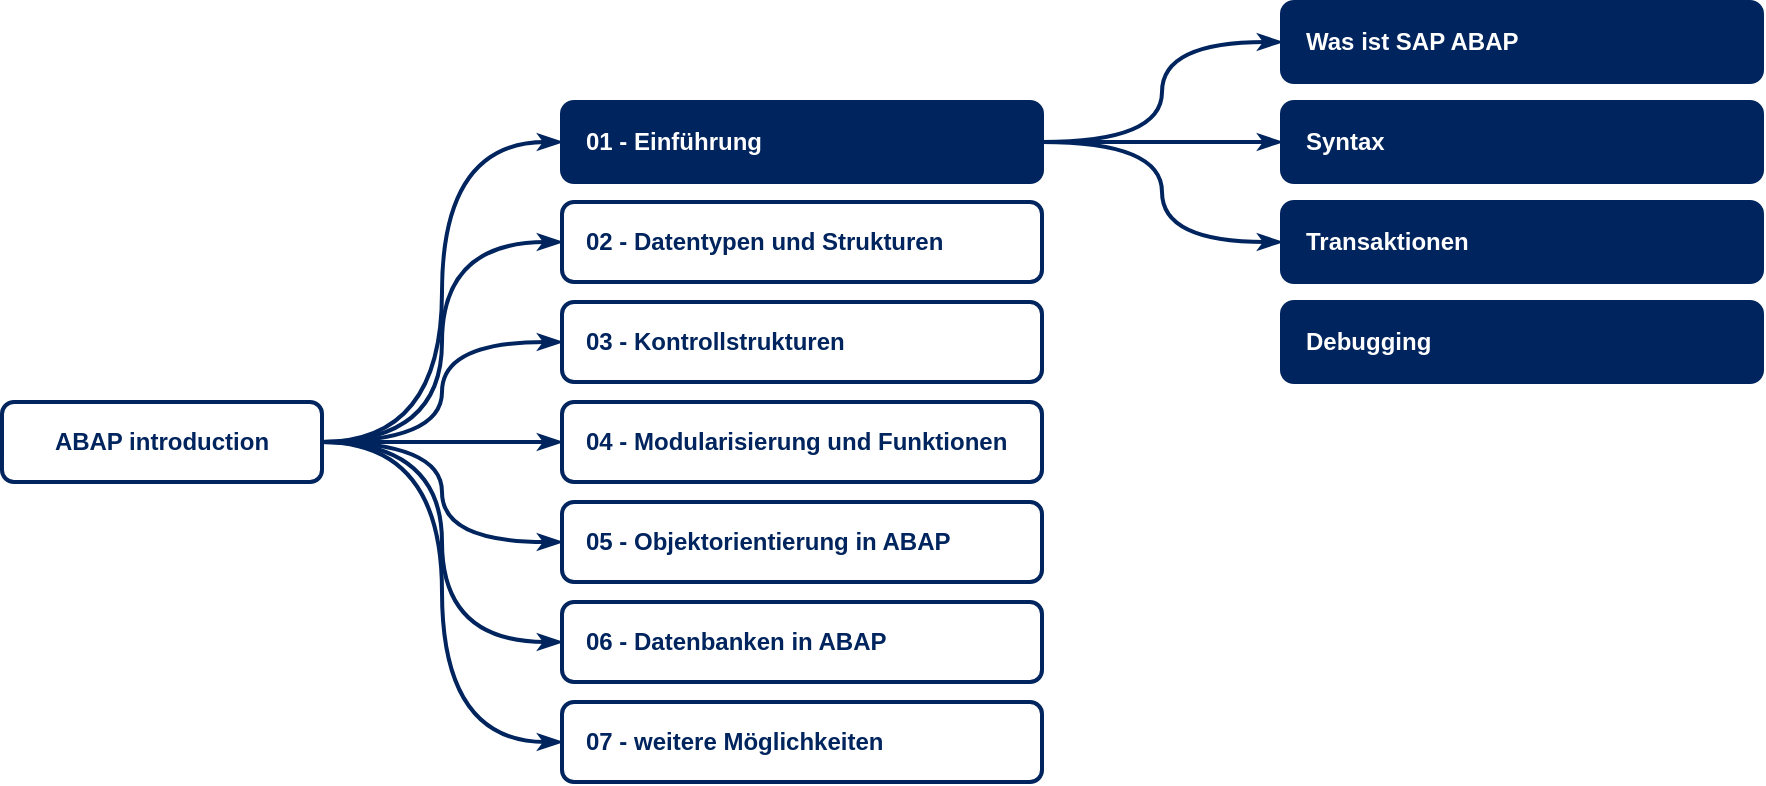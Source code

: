 <mxfile version="20.7.4" type="device"><diagram id="3p4pvpnUlnSRHTYpLvjh" name="Seite-1"><mxGraphModel dx="1050" dy="724" grid="1" gridSize="10" guides="1" tooltips="1" connect="1" arrows="1" fold="1" page="1" pageScale="1" pageWidth="827" pageHeight="1169" math="0" shadow="0"><root><mxCell id="0"/><mxCell id="1" parent="0"/><mxCell id="eZ4h2KJTnU1khmSY-jXj-10" style="edgeStyle=orthogonalEdgeStyle;rounded=0;orthogonalLoop=1;jettySize=auto;html=1;exitX=1;exitY=0.5;exitDx=0;exitDy=0;entryX=0;entryY=0.5;entryDx=0;entryDy=0;fontColor=#FFFFFF;strokeColor=#00245D;curved=1;strokeWidth=2;endArrow=classicThin;endFill=1;" parent="1" source="eZ4h2KJTnU1khmSY-jXj-1" target="eZ4h2KJTnU1khmSY-jXj-2" edge="1"><mxGeometry relative="1" as="geometry"/></mxCell><mxCell id="eZ4h2KJTnU1khmSY-jXj-11" style="edgeStyle=orthogonalEdgeStyle;curved=1;rounded=0;orthogonalLoop=1;jettySize=auto;html=1;exitX=1;exitY=0.5;exitDx=0;exitDy=0;entryX=0;entryY=0.5;entryDx=0;entryDy=0;strokeColor=#00245D;strokeWidth=2;fontColor=#FFFFFF;endArrow=classicThin;endFill=1;" parent="1" source="eZ4h2KJTnU1khmSY-jXj-1" target="eZ4h2KJTnU1khmSY-jXj-3" edge="1"><mxGeometry relative="1" as="geometry"/></mxCell><mxCell id="eZ4h2KJTnU1khmSY-jXj-12" style="edgeStyle=orthogonalEdgeStyle;curved=1;rounded=0;orthogonalLoop=1;jettySize=auto;html=1;exitX=1;exitY=0.5;exitDx=0;exitDy=0;entryX=0;entryY=0.5;entryDx=0;entryDy=0;strokeColor=#00245D;strokeWidth=2;fontColor=#FFFFFF;endArrow=classicThin;endFill=1;" parent="1" source="eZ4h2KJTnU1khmSY-jXj-1" target="eZ4h2KJTnU1khmSY-jXj-4" edge="1"><mxGeometry relative="1" as="geometry"/></mxCell><mxCell id="eZ4h2KJTnU1khmSY-jXj-13" style="edgeStyle=orthogonalEdgeStyle;curved=1;rounded=0;orthogonalLoop=1;jettySize=auto;html=1;exitX=1;exitY=0.5;exitDx=0;exitDy=0;entryX=0;entryY=0.5;entryDx=0;entryDy=0;strokeColor=#00245D;strokeWidth=2;fontColor=#FFFFFF;endArrow=classicThin;endFill=1;" parent="1" source="eZ4h2KJTnU1khmSY-jXj-1" target="eZ4h2KJTnU1khmSY-jXj-5" edge="1"><mxGeometry relative="1" as="geometry"/></mxCell><mxCell id="eZ4h2KJTnU1khmSY-jXj-14" style="edgeStyle=orthogonalEdgeStyle;curved=1;rounded=0;orthogonalLoop=1;jettySize=auto;html=1;exitX=1;exitY=0.5;exitDx=0;exitDy=0;entryX=0;entryY=0.5;entryDx=0;entryDy=0;strokeColor=#00245D;strokeWidth=2;fontColor=#FFFFFF;endArrow=classicThin;endFill=1;" parent="1" source="eZ4h2KJTnU1khmSY-jXj-1" target="eZ4h2KJTnU1khmSY-jXj-6" edge="1"><mxGeometry relative="1" as="geometry"/></mxCell><mxCell id="eZ4h2KJTnU1khmSY-jXj-15" style="edgeStyle=orthogonalEdgeStyle;curved=1;rounded=0;orthogonalLoop=1;jettySize=auto;html=1;exitX=1;exitY=0.5;exitDx=0;exitDy=0;entryX=0;entryY=0.5;entryDx=0;entryDy=0;strokeColor=#00245D;strokeWidth=2;fontColor=#FFFFFF;endArrow=classicThin;endFill=1;" parent="1" source="eZ4h2KJTnU1khmSY-jXj-1" target="eZ4h2KJTnU1khmSY-jXj-7" edge="1"><mxGeometry relative="1" as="geometry"/></mxCell><mxCell id="eZ4h2KJTnU1khmSY-jXj-16" style="edgeStyle=orthogonalEdgeStyle;curved=1;rounded=0;orthogonalLoop=1;jettySize=auto;html=1;exitX=1;exitY=0.5;exitDx=0;exitDy=0;entryX=0;entryY=0.5;entryDx=0;entryDy=0;strokeColor=#00245D;strokeWidth=2;fontColor=#FFFFFF;endArrow=classicThin;endFill=1;" parent="1" source="eZ4h2KJTnU1khmSY-jXj-1" target="eZ4h2KJTnU1khmSY-jXj-8" edge="1"><mxGeometry relative="1" as="geometry"/></mxCell><mxCell id="eZ4h2KJTnU1khmSY-jXj-1" value="ABAP introduction" style="rounded=1;whiteSpace=wrap;html=1;strokeWidth=2;strokeColor=#00245D;fontColor=#00245D;labelBackgroundColor=none;fontStyle=1" parent="1" vertex="1"><mxGeometry x="80" y="400" width="160" height="40" as="geometry"/></mxCell><mxCell id="eZ4h2KJTnU1khmSY-jXj-2" value="03&amp;nbsp;- Kontrollstrukturen" style="rounded=1;whiteSpace=wrap;html=1;strokeWidth=2;strokeColor=#00245D;fontColor=#00245D;labelBackgroundColor=none;fontStyle=1;fillColor=default;align=left;spacingLeft=10;" parent="1" vertex="1"><mxGeometry x="360" y="350" width="240" height="40" as="geometry"/></mxCell><mxCell id="eZ4h2KJTnU1khmSY-jXj-19" style="edgeStyle=orthogonalEdgeStyle;curved=1;rounded=0;orthogonalLoop=1;jettySize=auto;html=1;exitX=1;exitY=0.5;exitDx=0;exitDy=0;entryX=0;entryY=0.5;entryDx=0;entryDy=0;strokeColor=#00245D;strokeWidth=2;fontColor=#FFFFFF;endArrow=classicThin;endFill=1;" parent="1" source="eZ4h2KJTnU1khmSY-jXj-4" target="eZ4h2KJTnU1khmSY-jXj-18" edge="1"><mxGeometry relative="1" as="geometry"/></mxCell><mxCell id="eZ4h2KJTnU1khmSY-jXj-20" style="edgeStyle=orthogonalEdgeStyle;curved=1;rounded=0;orthogonalLoop=1;jettySize=auto;html=1;exitX=1;exitY=0.5;exitDx=0;exitDy=0;entryX=0;entryY=0.5;entryDx=0;entryDy=0;strokeColor=#00245D;strokeWidth=2;fontColor=#FFFFFF;endArrow=classicThin;endFill=1;" parent="1" source="eZ4h2KJTnU1khmSY-jXj-4" target="eZ4h2KJTnU1khmSY-jXj-17" edge="1"><mxGeometry relative="1" as="geometry"/></mxCell><mxCell id="eZ4h2KJTnU1khmSY-jXj-22" style="edgeStyle=orthogonalEdgeStyle;curved=1;rounded=0;orthogonalLoop=1;jettySize=auto;html=1;exitX=1;exitY=0.5;exitDx=0;exitDy=0;entryX=0;entryY=0.5;entryDx=0;entryDy=0;strokeColor=#00245D;strokeWidth=2;fontColor=#FFFFFF;endArrow=classicThin;endFill=1;" parent="1" source="eZ4h2KJTnU1khmSY-jXj-4" target="eZ4h2KJTnU1khmSY-jXj-21" edge="1"><mxGeometry relative="1" as="geometry"/></mxCell><mxCell id="eZ4h2KJTnU1khmSY-jXj-3" value="02 - Datentypen und Strukturen" style="rounded=1;whiteSpace=wrap;html=1;strokeWidth=2;strokeColor=#00245D;fontColor=#00245D;labelBackgroundColor=none;fontStyle=1;align=left;spacingLeft=10;fillColor=default;" parent="1" vertex="1"><mxGeometry x="360" y="300" width="240" height="40" as="geometry"/></mxCell><mxCell id="eZ4h2KJTnU1khmSY-jXj-4" value="01 - Einführung" style="rounded=1;whiteSpace=wrap;html=1;strokeWidth=2;strokeColor=#00245D;fontColor=#FFFFFF;labelBackgroundColor=none;fontStyle=1;align=left;spacingLeft=10;fillColor=#00245D;" parent="1" vertex="1"><mxGeometry x="360" y="250" width="240" height="40" as="geometry"/></mxCell><mxCell id="eZ4h2KJTnU1khmSY-jXj-5" value="04 - Modularisierung und Funktionen" style="rounded=1;whiteSpace=wrap;html=1;strokeWidth=2;strokeColor=#00245D;fontColor=#00245D;labelBackgroundColor=none;fontStyle=1;align=left;spacingLeft=10;" parent="1" vertex="1"><mxGeometry x="360" y="400" width="240" height="40" as="geometry"/></mxCell><mxCell id="eZ4h2KJTnU1khmSY-jXj-6" value="05 - Objektorientierung in ABAP" style="rounded=1;whiteSpace=wrap;html=1;strokeWidth=2;strokeColor=#00245D;fontColor=#00245D;labelBackgroundColor=none;fontStyle=1;align=left;spacingLeft=10;" parent="1" vertex="1"><mxGeometry x="360" y="450" width="240" height="40" as="geometry"/></mxCell><mxCell id="eZ4h2KJTnU1khmSY-jXj-7" value="06 - Datenbanken in ABAP" style="rounded=1;whiteSpace=wrap;html=1;strokeWidth=2;strokeColor=#00245D;fontColor=#00245D;labelBackgroundColor=none;fontStyle=1;align=left;spacingLeft=10;" parent="1" vertex="1"><mxGeometry x="360" y="500" width="240" height="40" as="geometry"/></mxCell><mxCell id="eZ4h2KJTnU1khmSY-jXj-8" value="07 - weitere Möglichkeiten" style="rounded=1;whiteSpace=wrap;html=1;strokeWidth=2;strokeColor=#00245D;fontColor=#00245D;labelBackgroundColor=none;fontStyle=1;align=left;spacingLeft=10;" parent="1" vertex="1"><mxGeometry x="360" y="550" width="240" height="40" as="geometry"/></mxCell><mxCell id="eZ4h2KJTnU1khmSY-jXj-17" value="Was ist SAP ABAP" style="rounded=1;whiteSpace=wrap;html=1;strokeWidth=2;strokeColor=#00245D;fontColor=#FFFFFF;labelBackgroundColor=none;fontStyle=1;align=left;spacingLeft=10;fillColor=#00245D;" parent="1" vertex="1"><mxGeometry x="720" y="200" width="240" height="40" as="geometry"/></mxCell><mxCell id="eZ4h2KJTnU1khmSY-jXj-18" value="Syntax" style="rounded=1;whiteSpace=wrap;html=1;strokeWidth=2;strokeColor=#00245D;fontColor=#FFFFFF;labelBackgroundColor=none;fontStyle=1;align=left;spacingLeft=10;fillColor=#00245D;" parent="1" vertex="1"><mxGeometry x="720" y="250" width="240" height="40" as="geometry"/></mxCell><mxCell id="eZ4h2KJTnU1khmSY-jXj-21" value="Transaktionen" style="rounded=1;whiteSpace=wrap;html=1;strokeWidth=2;strokeColor=#00245D;fontColor=#FFFFFF;labelBackgroundColor=none;fontStyle=1;align=left;spacingLeft=10;fillColor=#00245D;" parent="1" vertex="1"><mxGeometry x="720" y="300" width="240" height="40" as="geometry"/></mxCell><mxCell id="Od0ol7DVBtdb6EHCzE-W-2" value="Debugging" style="rounded=1;whiteSpace=wrap;html=1;strokeWidth=2;strokeColor=#00245D;fontColor=#FFFFFF;labelBackgroundColor=none;fontStyle=1;align=left;spacingLeft=10;fillColor=#00245D;" vertex="1" parent="1"><mxGeometry x="720" y="350" width="240" height="40" as="geometry"/></mxCell></root></mxGraphModel></diagram></mxfile>